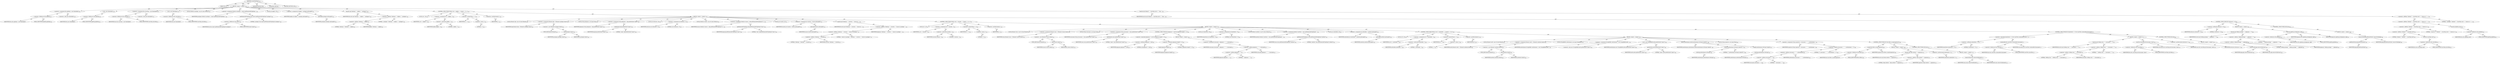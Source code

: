 digraph "createNodeMaps" {  
"111669149700" [label = <(METHOD,createNodeMaps)<SUB>135</SUB>> ]
"115964116993" [label = <(PARAM,this)<SUB>135</SUB>> ]
"25769803780" [label = <(BLOCK,&lt;empty&gt;,&lt;empty&gt;)<SUB>135</SUB>> ]
"30064771081" [label = <(&lt;operator&gt;.assignment,this.pkgMap = new Hashtable())<SUB>136</SUB>> ]
"30064771082" [label = <(&lt;operator&gt;.fieldAccess,this.pkgMap)<SUB>136</SUB>> ]
"68719476775" [label = <(IDENTIFIER,this,this.pkgMap = new Hashtable())> ]
"55834574852" [label = <(FIELD_IDENTIFIER,pkgMap,pkgMap)<SUB>136</SUB>> ]
"30064771083" [label = <(&lt;operator&gt;.alloc,new Hashtable())<SUB>136</SUB>> ]
"30064771084" [label = <(&lt;init&gt;,new Hashtable())<SUB>136</SUB>> ]
"30064771085" [label = <(&lt;operator&gt;.fieldAccess,this.pkgMap)<SUB>136</SUB>> ]
"68719476776" [label = <(IDENTIFIER,this,new Hashtable())> ]
"55834574853" [label = <(FIELD_IDENTIFIER,pkgMap,pkgMap)<SUB>136</SUB>> ]
"30064771086" [label = <(&lt;operator&gt;.assignment,this.classMap = new Hashtable())<SUB>137</SUB>> ]
"30064771087" [label = <(&lt;operator&gt;.fieldAccess,this.classMap)<SUB>137</SUB>> ]
"68719476777" [label = <(IDENTIFIER,this,this.classMap = new Hashtable())> ]
"55834574854" [label = <(FIELD_IDENTIFIER,classMap,classMap)<SUB>137</SUB>> ]
"30064771088" [label = <(&lt;operator&gt;.alloc,new Hashtable())<SUB>137</SUB>> ]
"30064771089" [label = <(&lt;init&gt;,new Hashtable())<SUB>137</SUB>> ]
"30064771090" [label = <(&lt;operator&gt;.fieldAccess,this.classMap)<SUB>137</SUB>> ]
"68719476778" [label = <(IDENTIFIER,this,new Hashtable())> ]
"55834574855" [label = <(FIELD_IDENTIFIER,classMap,classMap)<SUB>137</SUB>> ]
"94489280512" [label = <(LOCAL,NodeList packages: org.w3c.dom.NodeList)<SUB>140</SUB>> ]
"30064771091" [label = <(&lt;operator&gt;.assignment,NodeList packages = report.getElementsByTagName...)<SUB>140</SUB>> ]
"68719476779" [label = <(IDENTIFIER,packages,NodeList packages = report.getElementsByTagName...)<SUB>140</SUB>> ]
"30064771092" [label = <(getElementsByTagName,this.report.getElementsByTagName(&quot;package&quot;))<SUB>140</SUB>> ]
"30064771093" [label = <(&lt;operator&gt;.fieldAccess,this.report)<SUB>140</SUB>> ]
"68719476780" [label = <(IDENTIFIER,this,this.report.getElementsByTagName(&quot;package&quot;))> ]
"55834574856" [label = <(FIELD_IDENTIFIER,report,report)<SUB>140</SUB>> ]
"90194313217" [label = <(LITERAL,&quot;package&quot;,this.report.getElementsByTagName(&quot;package&quot;))<SUB>140</SUB>> ]
"94489280513" [label = <(LOCAL,int pkglen: int)<SUB>141</SUB>> ]
"30064771094" [label = <(&lt;operator&gt;.assignment,int pkglen = packages.getLength())<SUB>141</SUB>> ]
"68719476781" [label = <(IDENTIFIER,pkglen,int pkglen = packages.getLength())<SUB>141</SUB>> ]
"30064771095" [label = <(getLength,packages.getLength())<SUB>141</SUB>> ]
"68719476782" [label = <(IDENTIFIER,packages,packages.getLength())<SUB>141</SUB>> ]
"30064771096" [label = <(log,this.log(&quot;Indexing &quot; + pkglen + &quot; packages&quot;))<SUB>142</SUB>> ]
"68719476737" [label = <(IDENTIFIER,this,this.log(&quot;Indexing &quot; + pkglen + &quot; packages&quot;))<SUB>142</SUB>> ]
"30064771097" [label = <(&lt;operator&gt;.addition,&quot;Indexing &quot; + pkglen + &quot; packages&quot;)<SUB>142</SUB>> ]
"30064771098" [label = <(&lt;operator&gt;.addition,&quot;Indexing &quot; + pkglen)<SUB>142</SUB>> ]
"90194313218" [label = <(LITERAL,&quot;Indexing &quot;,&quot;Indexing &quot; + pkglen)<SUB>142</SUB>> ]
"68719476783" [label = <(IDENTIFIER,pkglen,&quot;Indexing &quot; + pkglen)<SUB>142</SUB>> ]
"90194313219" [label = <(LITERAL,&quot; packages&quot;,&quot;Indexing &quot; + pkglen + &quot; packages&quot;)<SUB>142</SUB>> ]
"47244640256" [label = <(CONTROL_STRUCTURE,FOR,for (int i = pkglen - 1; Some(i &gt; -1); i--))<SUB>143</SUB>> ]
"94489280514" [label = <(LOCAL,int i: int)<SUB>143</SUB>> ]
"30064771099" [label = <(&lt;operator&gt;.assignment,int i = pkglen - 1)<SUB>143</SUB>> ]
"68719476784" [label = <(IDENTIFIER,i,int i = pkglen - 1)<SUB>143</SUB>> ]
"30064771100" [label = <(&lt;operator&gt;.subtraction,pkglen - 1)<SUB>143</SUB>> ]
"68719476785" [label = <(IDENTIFIER,pkglen,pkglen - 1)<SUB>143</SUB>> ]
"90194313220" [label = <(LITERAL,1,pkglen - 1)<SUB>143</SUB>> ]
"30064771101" [label = <(&lt;operator&gt;.greaterThan,i &gt; -1)<SUB>143</SUB>> ]
"68719476786" [label = <(IDENTIFIER,i,i &gt; -1)<SUB>143</SUB>> ]
"30064771102" [label = <(&lt;operator&gt;.minus,-1)<SUB>143</SUB>> ]
"90194313221" [label = <(LITERAL,1,-1)<SUB>143</SUB>> ]
"30064771103" [label = <(&lt;operator&gt;.postDecrement,i--)<SUB>143</SUB>> ]
"68719476787" [label = <(IDENTIFIER,i,i--)<SUB>143</SUB>> ]
"25769803781" [label = <(BLOCK,&lt;empty&gt;,&lt;empty&gt;)<SUB>143</SUB>> ]
"94489280515" [label = <(LOCAL,Element pkg: org.w3c.dom.Element)<SUB>144</SUB>> ]
"30064771104" [label = <(&lt;operator&gt;.assignment,Element pkg = (Element) packages.item(i))<SUB>144</SUB>> ]
"68719476788" [label = <(IDENTIFIER,pkg,Element pkg = (Element) packages.item(i))<SUB>144</SUB>> ]
"30064771105" [label = <(&lt;operator&gt;.cast,(Element) packages.item(i))<SUB>144</SUB>> ]
"180388626432" [label = <(TYPE_REF,Element,Element)<SUB>144</SUB>> ]
"30064771106" [label = <(item,packages.item(i))<SUB>144</SUB>> ]
"68719476789" [label = <(IDENTIFIER,packages,packages.item(i))<SUB>144</SUB>> ]
"68719476790" [label = <(IDENTIFIER,i,packages.item(i))<SUB>144</SUB>> ]
"94489280516" [label = <(LOCAL,String pkgname: java.lang.String)<SUB>145</SUB>> ]
"30064771107" [label = <(&lt;operator&gt;.assignment,String pkgname = pkg.getAttribute(&quot;name&quot;))<SUB>145</SUB>> ]
"68719476791" [label = <(IDENTIFIER,pkgname,String pkgname = pkg.getAttribute(&quot;name&quot;))<SUB>145</SUB>> ]
"30064771108" [label = <(getAttribute,pkg.getAttribute(&quot;name&quot;))<SUB>145</SUB>> ]
"68719476792" [label = <(IDENTIFIER,pkg,pkg.getAttribute(&quot;name&quot;))<SUB>145</SUB>> ]
"90194313222" [label = <(LITERAL,&quot;name&quot;,pkg.getAttribute(&quot;name&quot;))<SUB>145</SUB>> ]
"94489280517" [label = <(LOCAL,int nbclasses: int)<SUB>147</SUB>> ]
"30064771109" [label = <(&lt;operator&gt;.assignment,int nbclasses = 0)<SUB>147</SUB>> ]
"68719476793" [label = <(IDENTIFIER,nbclasses,int nbclasses = 0)<SUB>147</SUB>> ]
"90194313223" [label = <(LITERAL,0,int nbclasses = 0)<SUB>147</SUB>> ]
"94489280518" [label = <(LOCAL,NodeList classes: org.w3c.dom.NodeList)<SUB>150</SUB>> ]
"30064771110" [label = <(&lt;operator&gt;.assignment,NodeList classes = pkg.getElementsByTagName(&quot;cl...)<SUB>150</SUB>> ]
"68719476794" [label = <(IDENTIFIER,classes,NodeList classes = pkg.getElementsByTagName(&quot;cl...)<SUB>150</SUB>> ]
"30064771111" [label = <(getElementsByTagName,pkg.getElementsByTagName(&quot;class&quot;))<SUB>150</SUB>> ]
"68719476795" [label = <(IDENTIFIER,pkg,pkg.getElementsByTagName(&quot;class&quot;))<SUB>150</SUB>> ]
"90194313224" [label = <(LITERAL,&quot;class&quot;,pkg.getElementsByTagName(&quot;class&quot;))<SUB>150</SUB>> ]
"94489280519" [label = <(LOCAL,int classlen: int)<SUB>151</SUB>> ]
"30064771112" [label = <(&lt;operator&gt;.assignment,int classlen = classes.getLength())<SUB>151</SUB>> ]
"68719476796" [label = <(IDENTIFIER,classlen,int classlen = classes.getLength())<SUB>151</SUB>> ]
"30064771113" [label = <(getLength,classes.getLength())<SUB>151</SUB>> ]
"68719476797" [label = <(IDENTIFIER,classes,classes.getLength())<SUB>151</SUB>> ]
"30064771114" [label = <(log,this.log(&quot;Indexing &quot; + classlen + &quot; classes in ...)<SUB>152</SUB>> ]
"68719476738" [label = <(IDENTIFIER,this,this.log(&quot;Indexing &quot; + classlen + &quot; classes in ...)<SUB>152</SUB>> ]
"30064771115" [label = <(&lt;operator&gt;.addition,&quot;Indexing &quot; + classlen + &quot; classes in package &quot;...)<SUB>152</SUB>> ]
"30064771116" [label = <(&lt;operator&gt;.addition,&quot;Indexing &quot; + classlen + &quot; classes in package &quot;)<SUB>152</SUB>> ]
"30064771117" [label = <(&lt;operator&gt;.addition,&quot;Indexing &quot; + classlen)<SUB>152</SUB>> ]
"90194313225" [label = <(LITERAL,&quot;Indexing &quot;,&quot;Indexing &quot; + classlen)<SUB>152</SUB>> ]
"68719476798" [label = <(IDENTIFIER,classlen,&quot;Indexing &quot; + classlen)<SUB>152</SUB>> ]
"90194313226" [label = <(LITERAL,&quot; classes in package &quot;,&quot;Indexing &quot; + classlen + &quot; classes in package &quot;)<SUB>152</SUB>> ]
"68719476799" [label = <(IDENTIFIER,pkgname,&quot;Indexing &quot; + classlen + &quot; classes in package &quot;...)<SUB>152</SUB>> ]
"47244640257" [label = <(CONTROL_STRUCTURE,FOR,for (int j = classlen - 1; Some(j &gt; -1); j--))<SUB>153</SUB>> ]
"94489280520" [label = <(LOCAL,int j: int)<SUB>153</SUB>> ]
"30064771118" [label = <(&lt;operator&gt;.assignment,int j = classlen - 1)<SUB>153</SUB>> ]
"68719476800" [label = <(IDENTIFIER,j,int j = classlen - 1)<SUB>153</SUB>> ]
"30064771119" [label = <(&lt;operator&gt;.subtraction,classlen - 1)<SUB>153</SUB>> ]
"68719476801" [label = <(IDENTIFIER,classlen,classlen - 1)<SUB>153</SUB>> ]
"90194313227" [label = <(LITERAL,1,classlen - 1)<SUB>153</SUB>> ]
"30064771120" [label = <(&lt;operator&gt;.greaterThan,j &gt; -1)<SUB>153</SUB>> ]
"68719476802" [label = <(IDENTIFIER,j,j &gt; -1)<SUB>153</SUB>> ]
"30064771121" [label = <(&lt;operator&gt;.minus,-1)<SUB>153</SUB>> ]
"90194313228" [label = <(LITERAL,1,-1)<SUB>153</SUB>> ]
"30064771122" [label = <(&lt;operator&gt;.postDecrement,j--)<SUB>153</SUB>> ]
"68719476803" [label = <(IDENTIFIER,j,j--)<SUB>153</SUB>> ]
"25769803782" [label = <(BLOCK,&lt;empty&gt;,&lt;empty&gt;)<SUB>153</SUB>> ]
"94489280521" [label = <(LOCAL,Element clazz: org.w3c.dom.Element)<SUB>154</SUB>> ]
"30064771123" [label = <(&lt;operator&gt;.assignment,Element clazz = (Element) classes.item(j))<SUB>154</SUB>> ]
"68719476804" [label = <(IDENTIFIER,clazz,Element clazz = (Element) classes.item(j))<SUB>154</SUB>> ]
"30064771124" [label = <(&lt;operator&gt;.cast,(Element) classes.item(j))<SUB>154</SUB>> ]
"180388626433" [label = <(TYPE_REF,Element,Element)<SUB>154</SUB>> ]
"30064771125" [label = <(item,classes.item(j))<SUB>154</SUB>> ]
"68719476805" [label = <(IDENTIFIER,classes,classes.item(j))<SUB>154</SUB>> ]
"68719476806" [label = <(IDENTIFIER,j,classes.item(j))<SUB>154</SUB>> ]
"94489280522" [label = <(LOCAL,String classname: java.lang.String)<SUB>155</SUB>> ]
"30064771126" [label = <(&lt;operator&gt;.assignment,String classname = clazz.getAttribute(&quot;name&quot;))<SUB>155</SUB>> ]
"68719476807" [label = <(IDENTIFIER,classname,String classname = clazz.getAttribute(&quot;name&quot;))<SUB>155</SUB>> ]
"30064771127" [label = <(getAttribute,clazz.getAttribute(&quot;name&quot;))<SUB>155</SUB>> ]
"68719476808" [label = <(IDENTIFIER,clazz,clazz.getAttribute(&quot;name&quot;))<SUB>155</SUB>> ]
"90194313229" [label = <(LITERAL,&quot;name&quot;,clazz.getAttribute(&quot;name&quot;))<SUB>155</SUB>> ]
"47244640258" [label = <(CONTROL_STRUCTURE,IF,if (pkgname != null &amp;&amp; pkgname.length() != 0))<SUB>156</SUB>> ]
"30064771128" [label = <(&lt;operator&gt;.logicalAnd,pkgname != null &amp;&amp; pkgname.length() != 0)<SUB>156</SUB>> ]
"30064771129" [label = <(&lt;operator&gt;.notEquals,pkgname != null)<SUB>156</SUB>> ]
"68719476809" [label = <(IDENTIFIER,pkgname,pkgname != null)<SUB>156</SUB>> ]
"90194313230" [label = <(LITERAL,null,pkgname != null)<SUB>156</SUB>> ]
"30064771130" [label = <(&lt;operator&gt;.notEquals,pkgname.length() != 0)<SUB>156</SUB>> ]
"30064771131" [label = <(length,pkgname.length())<SUB>156</SUB>> ]
"68719476810" [label = <(IDENTIFIER,pkgname,pkgname.length())<SUB>156</SUB>> ]
"90194313231" [label = <(LITERAL,0,pkgname.length() != 0)<SUB>156</SUB>> ]
"25769803783" [label = <(BLOCK,&lt;empty&gt;,&lt;empty&gt;)<SUB>156</SUB>> ]
"30064771132" [label = <(&lt;operator&gt;.assignment,classname = pkgname + &quot;.&quot; + classname)<SUB>157</SUB>> ]
"68719476811" [label = <(IDENTIFIER,classname,classname = pkgname + &quot;.&quot; + classname)<SUB>157</SUB>> ]
"30064771133" [label = <(&lt;operator&gt;.addition,pkgname + &quot;.&quot; + classname)<SUB>157</SUB>> ]
"30064771134" [label = <(&lt;operator&gt;.addition,pkgname + &quot;.&quot;)<SUB>157</SUB>> ]
"68719476812" [label = <(IDENTIFIER,pkgname,pkgname + &quot;.&quot;)<SUB>157</SUB>> ]
"90194313232" [label = <(LITERAL,&quot;.&quot;,pkgname + &quot;.&quot;)<SUB>157</SUB>> ]
"68719476813" [label = <(IDENTIFIER,classname,pkgname + &quot;.&quot; + classname)<SUB>157</SUB>> ]
"94489280523" [label = <(LOCAL,int nbmethods: int)<SUB>160</SUB>> ]
"30064771135" [label = <(&lt;operator&gt;.assignment,int nbmethods = 0)<SUB>160</SUB>> ]
"68719476814" [label = <(IDENTIFIER,nbmethods,int nbmethods = 0)<SUB>160</SUB>> ]
"90194313233" [label = <(LITERAL,0,int nbmethods = 0)<SUB>160</SUB>> ]
"94489280524" [label = <(LOCAL,NodeList methods: org.w3c.dom.NodeList)<SUB>161</SUB>> ]
"30064771136" [label = <(&lt;operator&gt;.assignment,NodeList methods = clazz.getElementsByTagName(&quot;...)<SUB>161</SUB>> ]
"68719476815" [label = <(IDENTIFIER,methods,NodeList methods = clazz.getElementsByTagName(&quot;...)<SUB>161</SUB>> ]
"30064771137" [label = <(getElementsByTagName,clazz.getElementsByTagName(&quot;method&quot;))<SUB>161</SUB>> ]
"68719476816" [label = <(IDENTIFIER,clazz,clazz.getElementsByTagName(&quot;method&quot;))<SUB>161</SUB>> ]
"90194313234" [label = <(LITERAL,&quot;method&quot;,clazz.getElementsByTagName(&quot;method&quot;))<SUB>161</SUB>> ]
"94489280525" [label = <(LOCAL,int methodlen: int)<SUB>162</SUB>> ]
"30064771138" [label = <(&lt;operator&gt;.assignment,int methodlen = methods.getLength())<SUB>162</SUB>> ]
"68719476817" [label = <(IDENTIFIER,methodlen,int methodlen = methods.getLength())<SUB>162</SUB>> ]
"30064771139" [label = <(getLength,methods.getLength())<SUB>162</SUB>> ]
"68719476818" [label = <(IDENTIFIER,methods,methods.getLength())<SUB>162</SUB>> ]
"47244640259" [label = <(CONTROL_STRUCTURE,FOR,for (int k = methodlen - 1; Some(k &gt; -1); k--))<SUB>163</SUB>> ]
"94489280526" [label = <(LOCAL,int k: int)<SUB>163</SUB>> ]
"30064771140" [label = <(&lt;operator&gt;.assignment,int k = methodlen - 1)<SUB>163</SUB>> ]
"68719476819" [label = <(IDENTIFIER,k,int k = methodlen - 1)<SUB>163</SUB>> ]
"30064771141" [label = <(&lt;operator&gt;.subtraction,methodlen - 1)<SUB>163</SUB>> ]
"68719476820" [label = <(IDENTIFIER,methodlen,methodlen - 1)<SUB>163</SUB>> ]
"90194313235" [label = <(LITERAL,1,methodlen - 1)<SUB>163</SUB>> ]
"30064771142" [label = <(&lt;operator&gt;.greaterThan,k &gt; -1)<SUB>163</SUB>> ]
"68719476821" [label = <(IDENTIFIER,k,k &gt; -1)<SUB>163</SUB>> ]
"30064771143" [label = <(&lt;operator&gt;.minus,-1)<SUB>163</SUB>> ]
"90194313236" [label = <(LITERAL,1,-1)<SUB>163</SUB>> ]
"30064771144" [label = <(&lt;operator&gt;.postDecrement,k--)<SUB>163</SUB>> ]
"68719476822" [label = <(IDENTIFIER,k,k--)<SUB>163</SUB>> ]
"25769803784" [label = <(BLOCK,&lt;empty&gt;,&lt;empty&gt;)<SUB>163</SUB>> ]
"94489280527" [label = <(LOCAL,Element meth: org.w3c.dom.Element)<SUB>164</SUB>> ]
"30064771145" [label = <(&lt;operator&gt;.assignment,Element meth = (Element) methods.item(k))<SUB>164</SUB>> ]
"68719476823" [label = <(IDENTIFIER,meth,Element meth = (Element) methods.item(k))<SUB>164</SUB>> ]
"30064771146" [label = <(&lt;operator&gt;.cast,(Element) methods.item(k))<SUB>164</SUB>> ]
"180388626434" [label = <(TYPE_REF,Element,Element)<SUB>164</SUB>> ]
"30064771147" [label = <(item,methods.item(k))<SUB>164</SUB>> ]
"68719476824" [label = <(IDENTIFIER,methods,methods.item(k))<SUB>164</SUB>> ]
"68719476825" [label = <(IDENTIFIER,k,methods.item(k))<SUB>164</SUB>> ]
"94489280528" [label = <(LOCAL,StringBuffer methodname: java.lang.StringBuffer)<SUB>165</SUB>> ]
"30064771148" [label = <(&lt;operator&gt;.assignment,StringBuffer methodname = new StringBuffer(meth...)<SUB>165</SUB>> ]
"68719476826" [label = <(IDENTIFIER,methodname,StringBuffer methodname = new StringBuffer(meth...)<SUB>165</SUB>> ]
"30064771149" [label = <(&lt;operator&gt;.alloc,new StringBuffer(meth.getAttribute(&quot;name&quot;)))<SUB>165</SUB>> ]
"30064771150" [label = <(&lt;init&gt;,new StringBuffer(meth.getAttribute(&quot;name&quot;)))<SUB>165</SUB>> ]
"68719476827" [label = <(IDENTIFIER,methodname,new StringBuffer(meth.getAttribute(&quot;name&quot;)))<SUB>165</SUB>> ]
"30064771151" [label = <(getAttribute,meth.getAttribute(&quot;name&quot;))<SUB>165</SUB>> ]
"68719476828" [label = <(IDENTIFIER,meth,meth.getAttribute(&quot;name&quot;))<SUB>165</SUB>> ]
"90194313237" [label = <(LITERAL,&quot;name&quot;,meth.getAttribute(&quot;name&quot;))<SUB>165</SUB>> ]
"30064771152" [label = <(delete,methodname.delete(methodname.toString().indexOf...)<SUB>166</SUB>> ]
"68719476829" [label = <(IDENTIFIER,methodname,methodname.delete(methodname.toString().indexOf...)<SUB>166</SUB>> ]
"30064771153" [label = <(indexOf,methodname.toString().indexOf(&quot;(&quot;))<SUB>166</SUB>> ]
"30064771154" [label = <(toString,methodname.toString())<SUB>166</SUB>> ]
"68719476830" [label = <(IDENTIFIER,methodname,methodname.toString())<SUB>166</SUB>> ]
"90194313238" [label = <(LITERAL,&quot;(&quot;,methodname.toString().indexOf(&quot;(&quot;))<SUB>166</SUB>> ]
"30064771155" [label = <(length,methodname.toString().length())<SUB>167</SUB>> ]
"30064771156" [label = <(toString,methodname.toString())<SUB>167</SUB>> ]
"68719476831" [label = <(IDENTIFIER,methodname,methodname.toString())<SUB>167</SUB>> ]
"94489280529" [label = <(LOCAL,String signature: java.lang.String)<SUB>168</SUB>> ]
"30064771157" [label = <(&lt;operator&gt;.assignment,String signature = classname + &quot;.&quot; + methodname...)<SUB>168</SUB>> ]
"68719476832" [label = <(IDENTIFIER,signature,String signature = classname + &quot;.&quot; + methodname...)<SUB>168</SUB>> ]
"30064771158" [label = <(&lt;operator&gt;.addition,classname + &quot;.&quot; + methodname + &quot;()&quot;)<SUB>168</SUB>> ]
"30064771159" [label = <(&lt;operator&gt;.addition,classname + &quot;.&quot; + methodname)<SUB>168</SUB>> ]
"30064771160" [label = <(&lt;operator&gt;.addition,classname + &quot;.&quot;)<SUB>168</SUB>> ]
"68719476833" [label = <(IDENTIFIER,classname,classname + &quot;.&quot;)<SUB>168</SUB>> ]
"90194313239" [label = <(LITERAL,&quot;.&quot;,classname + &quot;.&quot;)<SUB>168</SUB>> ]
"68719476834" [label = <(IDENTIFIER,methodname,classname + &quot;.&quot; + methodname)<SUB>168</SUB>> ]
"90194313240" [label = <(LITERAL,&quot;()&quot;,classname + &quot;.&quot; + methodname + &quot;()&quot;)<SUB>168</SUB>> ]
"47244640260" [label = <(CONTROL_STRUCTURE,IF,if (this.filters.accept(signature)))<SUB>169</SUB>> ]
"30064771161" [label = <(accept,this.filters.accept(signature))<SUB>169</SUB>> ]
"30064771162" [label = <(&lt;operator&gt;.fieldAccess,this.filters)<SUB>169</SUB>> ]
"68719476835" [label = <(IDENTIFIER,this,this.filters.accept(signature))> ]
"55834574857" [label = <(FIELD_IDENTIFIER,filters,filters)<SUB>169</SUB>> ]
"68719476836" [label = <(IDENTIFIER,signature,this.filters.accept(signature))<SUB>169</SUB>> ]
"25769803785" [label = <(BLOCK,&lt;empty&gt;,&lt;empty&gt;)<SUB>169</SUB>> ]
"30064771163" [label = <(log,this.log(&quot;kept method:&quot; + signature))<SUB>170</SUB>> ]
"68719476739" [label = <(IDENTIFIER,this,this.log(&quot;kept method:&quot; + signature))<SUB>170</SUB>> ]
"30064771164" [label = <(&lt;operator&gt;.addition,&quot;kept method:&quot; + signature)<SUB>170</SUB>> ]
"90194313241" [label = <(LITERAL,&quot;kept method:&quot;,&quot;kept method:&quot; + signature)<SUB>170</SUB>> ]
"68719476837" [label = <(IDENTIFIER,signature,&quot;kept method:&quot; + signature)<SUB>170</SUB>> ]
"30064771165" [label = <(&lt;operator&gt;.postIncrement,nbmethods++)<SUB>171</SUB>> ]
"68719476838" [label = <(IDENTIFIER,nbmethods,nbmethods++)<SUB>171</SUB>> ]
"47244640261" [label = <(CONTROL_STRUCTURE,ELSE,else)<SUB>172</SUB>> ]
"25769803786" [label = <(BLOCK,&lt;empty&gt;,&lt;empty&gt;)<SUB>172</SUB>> ]
"30064771166" [label = <(removeChild,clazz.removeChild(meth))<SUB>173</SUB>> ]
"68719476839" [label = <(IDENTIFIER,clazz,clazz.removeChild(meth))<SUB>173</SUB>> ]
"68719476840" [label = <(IDENTIFIER,meth,clazz.removeChild(meth))<SUB>173</SUB>> ]
"47244640262" [label = <(CONTROL_STRUCTURE,IF,if (nbmethods != 0 &amp;&amp; classFiles.containsKey(classname)))<SUB>177</SUB>> ]
"30064771167" [label = <(&lt;operator&gt;.logicalAnd,nbmethods != 0 &amp;&amp; classFiles.containsKey(classn...)<SUB>177</SUB>> ]
"30064771168" [label = <(&lt;operator&gt;.notEquals,nbmethods != 0)<SUB>177</SUB>> ]
"68719476841" [label = <(IDENTIFIER,nbmethods,nbmethods != 0)<SUB>177</SUB>> ]
"90194313242" [label = <(LITERAL,0,nbmethods != 0)<SUB>177</SUB>> ]
"30064771169" [label = <(containsKey,this.classFiles.containsKey(classname))<SUB>177</SUB>> ]
"30064771170" [label = <(&lt;operator&gt;.fieldAccess,this.classFiles)<SUB>177</SUB>> ]
"68719476842" [label = <(IDENTIFIER,this,this.classFiles.containsKey(classname))> ]
"55834574858" [label = <(FIELD_IDENTIFIER,classFiles,classFiles)<SUB>177</SUB>> ]
"68719476843" [label = <(IDENTIFIER,classname,this.classFiles.containsKey(classname))<SUB>177</SUB>> ]
"25769803787" [label = <(BLOCK,&lt;empty&gt;,&lt;empty&gt;)<SUB>177</SUB>> ]
"30064771171" [label = <(log,this.log(&quot;Adding class '&quot; + classname + &quot;'&quot;))<SUB>178</SUB>> ]
"68719476740" [label = <(IDENTIFIER,this,this.log(&quot;Adding class '&quot; + classname + &quot;'&quot;))<SUB>178</SUB>> ]
"30064771172" [label = <(&lt;operator&gt;.addition,&quot;Adding class '&quot; + classname + &quot;'&quot;)<SUB>178</SUB>> ]
"30064771173" [label = <(&lt;operator&gt;.addition,&quot;Adding class '&quot; + classname)<SUB>178</SUB>> ]
"90194313243" [label = <(LITERAL,&quot;Adding class '&quot;,&quot;Adding class '&quot; + classname)<SUB>178</SUB>> ]
"68719476844" [label = <(IDENTIFIER,classname,&quot;Adding class '&quot; + classname)<SUB>178</SUB>> ]
"90194313244" [label = <(LITERAL,&quot;'&quot;,&quot;Adding class '&quot; + classname + &quot;'&quot;)<SUB>178</SUB>> ]
"30064771174" [label = <(put,this.classMap.put(classname, clazz))<SUB>179</SUB>> ]
"30064771175" [label = <(&lt;operator&gt;.fieldAccess,this.classMap)<SUB>179</SUB>> ]
"68719476845" [label = <(IDENTIFIER,this,this.classMap.put(classname, clazz))> ]
"55834574859" [label = <(FIELD_IDENTIFIER,classMap,classMap)<SUB>179</SUB>> ]
"68719476846" [label = <(IDENTIFIER,classname,this.classMap.put(classname, clazz))<SUB>179</SUB>> ]
"68719476847" [label = <(IDENTIFIER,clazz,this.classMap.put(classname, clazz))<SUB>179</SUB>> ]
"30064771176" [label = <(&lt;operator&gt;.postIncrement,nbclasses++)<SUB>180</SUB>> ]
"68719476848" [label = <(IDENTIFIER,nbclasses,nbclasses++)<SUB>180</SUB>> ]
"47244640263" [label = <(CONTROL_STRUCTURE,ELSE,else)<SUB>181</SUB>> ]
"25769803788" [label = <(BLOCK,&lt;empty&gt;,&lt;empty&gt;)<SUB>181</SUB>> ]
"30064771177" [label = <(removeChild,pkg.removeChild(clazz))<SUB>182</SUB>> ]
"68719476849" [label = <(IDENTIFIER,pkg,pkg.removeChild(clazz))<SUB>182</SUB>> ]
"68719476850" [label = <(IDENTIFIER,clazz,pkg.removeChild(clazz))<SUB>182</SUB>> ]
"47244640264" [label = <(CONTROL_STRUCTURE,IF,if (nbclasses != 0))<SUB>185</SUB>> ]
"30064771178" [label = <(&lt;operator&gt;.notEquals,nbclasses != 0)<SUB>185</SUB>> ]
"68719476851" [label = <(IDENTIFIER,nbclasses,nbclasses != 0)<SUB>185</SUB>> ]
"90194313245" [label = <(LITERAL,0,nbclasses != 0)<SUB>185</SUB>> ]
"25769803789" [label = <(BLOCK,&lt;empty&gt;,&lt;empty&gt;)<SUB>185</SUB>> ]
"30064771179" [label = <(log,this.log(&quot;Adding package '&quot; + pkgname + &quot;'&quot;))<SUB>186</SUB>> ]
"68719476741" [label = <(IDENTIFIER,this,this.log(&quot;Adding package '&quot; + pkgname + &quot;'&quot;))<SUB>186</SUB>> ]
"30064771180" [label = <(&lt;operator&gt;.addition,&quot;Adding package '&quot; + pkgname + &quot;'&quot;)<SUB>186</SUB>> ]
"30064771181" [label = <(&lt;operator&gt;.addition,&quot;Adding package '&quot; + pkgname)<SUB>186</SUB>> ]
"90194313246" [label = <(LITERAL,&quot;Adding package '&quot;,&quot;Adding package '&quot; + pkgname)<SUB>186</SUB>> ]
"68719476852" [label = <(IDENTIFIER,pkgname,&quot;Adding package '&quot; + pkgname)<SUB>186</SUB>> ]
"90194313247" [label = <(LITERAL,&quot;'&quot;,&quot;Adding package '&quot; + pkgname + &quot;'&quot;)<SUB>186</SUB>> ]
"30064771182" [label = <(put,this.pkgMap.put(pkgname, pkg))<SUB>187</SUB>> ]
"30064771183" [label = <(&lt;operator&gt;.fieldAccess,this.pkgMap)<SUB>187</SUB>> ]
"68719476853" [label = <(IDENTIFIER,this,this.pkgMap.put(pkgname, pkg))> ]
"55834574860" [label = <(FIELD_IDENTIFIER,pkgMap,pkgMap)<SUB>187</SUB>> ]
"68719476854" [label = <(IDENTIFIER,pkgname,this.pkgMap.put(pkgname, pkg))<SUB>187</SUB>> ]
"68719476855" [label = <(IDENTIFIER,pkg,this.pkgMap.put(pkgname, pkg))<SUB>187</SUB>> ]
"47244640265" [label = <(CONTROL_STRUCTURE,ELSE,else)<SUB>188</SUB>> ]
"25769803790" [label = <(BLOCK,&lt;empty&gt;,&lt;empty&gt;)<SUB>188</SUB>> ]
"30064771184" [label = <(removeChild,pkg.getParentNode().removeChild(pkg))<SUB>189</SUB>> ]
"30064771185" [label = <(getParentNode,pkg.getParentNode())<SUB>189</SUB>> ]
"68719476856" [label = <(IDENTIFIER,pkg,pkg.getParentNode())<SUB>189</SUB>> ]
"68719476857" [label = <(IDENTIFIER,pkg,pkg.getParentNode().removeChild(pkg))<SUB>189</SUB>> ]
"30064771186" [label = <(log,this.log(&quot;Indexed &quot; + classMap.size() + &quot; class...)<SUB>192</SUB>> ]
"68719476742" [label = <(IDENTIFIER,this,this.log(&quot;Indexed &quot; + classMap.size() + &quot; class...)<SUB>192</SUB>> ]
"30064771187" [label = <(&lt;operator&gt;.addition,&quot;Indexed &quot; + classMap.size() + &quot; classes in &quot; +...)<SUB>192</SUB>> ]
"30064771188" [label = <(&lt;operator&gt;.addition,&quot;Indexed &quot; + classMap.size() + &quot; classes in &quot; +...)<SUB>192</SUB>> ]
"30064771189" [label = <(&lt;operator&gt;.addition,&quot;Indexed &quot; + classMap.size() + &quot; classes in &quot;)<SUB>192</SUB>> ]
"30064771190" [label = <(&lt;operator&gt;.addition,&quot;Indexed &quot; + classMap.size())<SUB>192</SUB>> ]
"90194313248" [label = <(LITERAL,&quot;Indexed &quot;,&quot;Indexed &quot; + classMap.size())<SUB>192</SUB>> ]
"30064771191" [label = <(size,this.classMap.size())<SUB>192</SUB>> ]
"30064771192" [label = <(&lt;operator&gt;.fieldAccess,this.classMap)<SUB>192</SUB>> ]
"68719476858" [label = <(IDENTIFIER,this,this.classMap.size())> ]
"55834574861" [label = <(FIELD_IDENTIFIER,classMap,classMap)<SUB>192</SUB>> ]
"90194313249" [label = <(LITERAL,&quot; classes in &quot;,&quot;Indexed &quot; + classMap.size() + &quot; classes in &quot;)<SUB>192</SUB>> ]
"30064771193" [label = <(size,this.pkgMap.size())<SUB>192</SUB>> ]
"30064771194" [label = <(&lt;operator&gt;.fieldAccess,this.pkgMap)<SUB>192</SUB>> ]
"68719476859" [label = <(IDENTIFIER,this,this.pkgMap.size())> ]
"55834574862" [label = <(FIELD_IDENTIFIER,pkgMap,pkgMap)<SUB>192</SUB>> ]
"90194313250" [label = <(LITERAL,&quot; packages&quot;,&quot;Indexed &quot; + classMap.size() + &quot; classes in &quot; +...)<SUB>192</SUB>> ]
"133143986192" [label = <(MODIFIER,PROTECTED)> ]
"133143986193" [label = <(MODIFIER,VIRTUAL)> ]
"128849018884" [label = <(METHOD_RETURN,void)<SUB>135</SUB>> ]
  "111669149700" -> "115964116993"  [ label = "AST: "] 
  "111669149700" -> "25769803780"  [ label = "AST: "] 
  "111669149700" -> "133143986192"  [ label = "AST: "] 
  "111669149700" -> "133143986193"  [ label = "AST: "] 
  "111669149700" -> "128849018884"  [ label = "AST: "] 
  "25769803780" -> "30064771081"  [ label = "AST: "] 
  "25769803780" -> "30064771084"  [ label = "AST: "] 
  "25769803780" -> "30064771086"  [ label = "AST: "] 
  "25769803780" -> "30064771089"  [ label = "AST: "] 
  "25769803780" -> "94489280512"  [ label = "AST: "] 
  "25769803780" -> "30064771091"  [ label = "AST: "] 
  "25769803780" -> "94489280513"  [ label = "AST: "] 
  "25769803780" -> "30064771094"  [ label = "AST: "] 
  "25769803780" -> "30064771096"  [ label = "AST: "] 
  "25769803780" -> "47244640256"  [ label = "AST: "] 
  "25769803780" -> "30064771186"  [ label = "AST: "] 
  "30064771081" -> "30064771082"  [ label = "AST: "] 
  "30064771081" -> "30064771083"  [ label = "AST: "] 
  "30064771082" -> "68719476775"  [ label = "AST: "] 
  "30064771082" -> "55834574852"  [ label = "AST: "] 
  "30064771084" -> "30064771085"  [ label = "AST: "] 
  "30064771085" -> "68719476776"  [ label = "AST: "] 
  "30064771085" -> "55834574853"  [ label = "AST: "] 
  "30064771086" -> "30064771087"  [ label = "AST: "] 
  "30064771086" -> "30064771088"  [ label = "AST: "] 
  "30064771087" -> "68719476777"  [ label = "AST: "] 
  "30064771087" -> "55834574854"  [ label = "AST: "] 
  "30064771089" -> "30064771090"  [ label = "AST: "] 
  "30064771090" -> "68719476778"  [ label = "AST: "] 
  "30064771090" -> "55834574855"  [ label = "AST: "] 
  "30064771091" -> "68719476779"  [ label = "AST: "] 
  "30064771091" -> "30064771092"  [ label = "AST: "] 
  "30064771092" -> "30064771093"  [ label = "AST: "] 
  "30064771092" -> "90194313217"  [ label = "AST: "] 
  "30064771093" -> "68719476780"  [ label = "AST: "] 
  "30064771093" -> "55834574856"  [ label = "AST: "] 
  "30064771094" -> "68719476781"  [ label = "AST: "] 
  "30064771094" -> "30064771095"  [ label = "AST: "] 
  "30064771095" -> "68719476782"  [ label = "AST: "] 
  "30064771096" -> "68719476737"  [ label = "AST: "] 
  "30064771096" -> "30064771097"  [ label = "AST: "] 
  "30064771097" -> "30064771098"  [ label = "AST: "] 
  "30064771097" -> "90194313219"  [ label = "AST: "] 
  "30064771098" -> "90194313218"  [ label = "AST: "] 
  "30064771098" -> "68719476783"  [ label = "AST: "] 
  "47244640256" -> "94489280514"  [ label = "AST: "] 
  "47244640256" -> "30064771099"  [ label = "AST: "] 
  "47244640256" -> "30064771101"  [ label = "AST: "] 
  "47244640256" -> "30064771103"  [ label = "AST: "] 
  "47244640256" -> "25769803781"  [ label = "AST: "] 
  "30064771099" -> "68719476784"  [ label = "AST: "] 
  "30064771099" -> "30064771100"  [ label = "AST: "] 
  "30064771100" -> "68719476785"  [ label = "AST: "] 
  "30064771100" -> "90194313220"  [ label = "AST: "] 
  "30064771101" -> "68719476786"  [ label = "AST: "] 
  "30064771101" -> "30064771102"  [ label = "AST: "] 
  "30064771102" -> "90194313221"  [ label = "AST: "] 
  "30064771103" -> "68719476787"  [ label = "AST: "] 
  "25769803781" -> "94489280515"  [ label = "AST: "] 
  "25769803781" -> "30064771104"  [ label = "AST: "] 
  "25769803781" -> "94489280516"  [ label = "AST: "] 
  "25769803781" -> "30064771107"  [ label = "AST: "] 
  "25769803781" -> "94489280517"  [ label = "AST: "] 
  "25769803781" -> "30064771109"  [ label = "AST: "] 
  "25769803781" -> "94489280518"  [ label = "AST: "] 
  "25769803781" -> "30064771110"  [ label = "AST: "] 
  "25769803781" -> "94489280519"  [ label = "AST: "] 
  "25769803781" -> "30064771112"  [ label = "AST: "] 
  "25769803781" -> "30064771114"  [ label = "AST: "] 
  "25769803781" -> "47244640257"  [ label = "AST: "] 
  "25769803781" -> "47244640264"  [ label = "AST: "] 
  "30064771104" -> "68719476788"  [ label = "AST: "] 
  "30064771104" -> "30064771105"  [ label = "AST: "] 
  "30064771105" -> "180388626432"  [ label = "AST: "] 
  "30064771105" -> "30064771106"  [ label = "AST: "] 
  "30064771106" -> "68719476789"  [ label = "AST: "] 
  "30064771106" -> "68719476790"  [ label = "AST: "] 
  "30064771107" -> "68719476791"  [ label = "AST: "] 
  "30064771107" -> "30064771108"  [ label = "AST: "] 
  "30064771108" -> "68719476792"  [ label = "AST: "] 
  "30064771108" -> "90194313222"  [ label = "AST: "] 
  "30064771109" -> "68719476793"  [ label = "AST: "] 
  "30064771109" -> "90194313223"  [ label = "AST: "] 
  "30064771110" -> "68719476794"  [ label = "AST: "] 
  "30064771110" -> "30064771111"  [ label = "AST: "] 
  "30064771111" -> "68719476795"  [ label = "AST: "] 
  "30064771111" -> "90194313224"  [ label = "AST: "] 
  "30064771112" -> "68719476796"  [ label = "AST: "] 
  "30064771112" -> "30064771113"  [ label = "AST: "] 
  "30064771113" -> "68719476797"  [ label = "AST: "] 
  "30064771114" -> "68719476738"  [ label = "AST: "] 
  "30064771114" -> "30064771115"  [ label = "AST: "] 
  "30064771115" -> "30064771116"  [ label = "AST: "] 
  "30064771115" -> "68719476799"  [ label = "AST: "] 
  "30064771116" -> "30064771117"  [ label = "AST: "] 
  "30064771116" -> "90194313226"  [ label = "AST: "] 
  "30064771117" -> "90194313225"  [ label = "AST: "] 
  "30064771117" -> "68719476798"  [ label = "AST: "] 
  "47244640257" -> "94489280520"  [ label = "AST: "] 
  "47244640257" -> "30064771118"  [ label = "AST: "] 
  "47244640257" -> "30064771120"  [ label = "AST: "] 
  "47244640257" -> "30064771122"  [ label = "AST: "] 
  "47244640257" -> "25769803782"  [ label = "AST: "] 
  "30064771118" -> "68719476800"  [ label = "AST: "] 
  "30064771118" -> "30064771119"  [ label = "AST: "] 
  "30064771119" -> "68719476801"  [ label = "AST: "] 
  "30064771119" -> "90194313227"  [ label = "AST: "] 
  "30064771120" -> "68719476802"  [ label = "AST: "] 
  "30064771120" -> "30064771121"  [ label = "AST: "] 
  "30064771121" -> "90194313228"  [ label = "AST: "] 
  "30064771122" -> "68719476803"  [ label = "AST: "] 
  "25769803782" -> "94489280521"  [ label = "AST: "] 
  "25769803782" -> "30064771123"  [ label = "AST: "] 
  "25769803782" -> "94489280522"  [ label = "AST: "] 
  "25769803782" -> "30064771126"  [ label = "AST: "] 
  "25769803782" -> "47244640258"  [ label = "AST: "] 
  "25769803782" -> "94489280523"  [ label = "AST: "] 
  "25769803782" -> "30064771135"  [ label = "AST: "] 
  "25769803782" -> "94489280524"  [ label = "AST: "] 
  "25769803782" -> "30064771136"  [ label = "AST: "] 
  "25769803782" -> "94489280525"  [ label = "AST: "] 
  "25769803782" -> "30064771138"  [ label = "AST: "] 
  "25769803782" -> "47244640259"  [ label = "AST: "] 
  "25769803782" -> "47244640262"  [ label = "AST: "] 
  "30064771123" -> "68719476804"  [ label = "AST: "] 
  "30064771123" -> "30064771124"  [ label = "AST: "] 
  "30064771124" -> "180388626433"  [ label = "AST: "] 
  "30064771124" -> "30064771125"  [ label = "AST: "] 
  "30064771125" -> "68719476805"  [ label = "AST: "] 
  "30064771125" -> "68719476806"  [ label = "AST: "] 
  "30064771126" -> "68719476807"  [ label = "AST: "] 
  "30064771126" -> "30064771127"  [ label = "AST: "] 
  "30064771127" -> "68719476808"  [ label = "AST: "] 
  "30064771127" -> "90194313229"  [ label = "AST: "] 
  "47244640258" -> "30064771128"  [ label = "AST: "] 
  "47244640258" -> "25769803783"  [ label = "AST: "] 
  "30064771128" -> "30064771129"  [ label = "AST: "] 
  "30064771128" -> "30064771130"  [ label = "AST: "] 
  "30064771129" -> "68719476809"  [ label = "AST: "] 
  "30064771129" -> "90194313230"  [ label = "AST: "] 
  "30064771130" -> "30064771131"  [ label = "AST: "] 
  "30064771130" -> "90194313231"  [ label = "AST: "] 
  "30064771131" -> "68719476810"  [ label = "AST: "] 
  "25769803783" -> "30064771132"  [ label = "AST: "] 
  "30064771132" -> "68719476811"  [ label = "AST: "] 
  "30064771132" -> "30064771133"  [ label = "AST: "] 
  "30064771133" -> "30064771134"  [ label = "AST: "] 
  "30064771133" -> "68719476813"  [ label = "AST: "] 
  "30064771134" -> "68719476812"  [ label = "AST: "] 
  "30064771134" -> "90194313232"  [ label = "AST: "] 
  "30064771135" -> "68719476814"  [ label = "AST: "] 
  "30064771135" -> "90194313233"  [ label = "AST: "] 
  "30064771136" -> "68719476815"  [ label = "AST: "] 
  "30064771136" -> "30064771137"  [ label = "AST: "] 
  "30064771137" -> "68719476816"  [ label = "AST: "] 
  "30064771137" -> "90194313234"  [ label = "AST: "] 
  "30064771138" -> "68719476817"  [ label = "AST: "] 
  "30064771138" -> "30064771139"  [ label = "AST: "] 
  "30064771139" -> "68719476818"  [ label = "AST: "] 
  "47244640259" -> "94489280526"  [ label = "AST: "] 
  "47244640259" -> "30064771140"  [ label = "AST: "] 
  "47244640259" -> "30064771142"  [ label = "AST: "] 
  "47244640259" -> "30064771144"  [ label = "AST: "] 
  "47244640259" -> "25769803784"  [ label = "AST: "] 
  "30064771140" -> "68719476819"  [ label = "AST: "] 
  "30064771140" -> "30064771141"  [ label = "AST: "] 
  "30064771141" -> "68719476820"  [ label = "AST: "] 
  "30064771141" -> "90194313235"  [ label = "AST: "] 
  "30064771142" -> "68719476821"  [ label = "AST: "] 
  "30064771142" -> "30064771143"  [ label = "AST: "] 
  "30064771143" -> "90194313236"  [ label = "AST: "] 
  "30064771144" -> "68719476822"  [ label = "AST: "] 
  "25769803784" -> "94489280527"  [ label = "AST: "] 
  "25769803784" -> "30064771145"  [ label = "AST: "] 
  "25769803784" -> "94489280528"  [ label = "AST: "] 
  "25769803784" -> "30064771148"  [ label = "AST: "] 
  "25769803784" -> "30064771150"  [ label = "AST: "] 
  "25769803784" -> "30064771152"  [ label = "AST: "] 
  "25769803784" -> "94489280529"  [ label = "AST: "] 
  "25769803784" -> "30064771157"  [ label = "AST: "] 
  "25769803784" -> "47244640260"  [ label = "AST: "] 
  "30064771145" -> "68719476823"  [ label = "AST: "] 
  "30064771145" -> "30064771146"  [ label = "AST: "] 
  "30064771146" -> "180388626434"  [ label = "AST: "] 
  "30064771146" -> "30064771147"  [ label = "AST: "] 
  "30064771147" -> "68719476824"  [ label = "AST: "] 
  "30064771147" -> "68719476825"  [ label = "AST: "] 
  "30064771148" -> "68719476826"  [ label = "AST: "] 
  "30064771148" -> "30064771149"  [ label = "AST: "] 
  "30064771150" -> "68719476827"  [ label = "AST: "] 
  "30064771150" -> "30064771151"  [ label = "AST: "] 
  "30064771151" -> "68719476828"  [ label = "AST: "] 
  "30064771151" -> "90194313237"  [ label = "AST: "] 
  "30064771152" -> "68719476829"  [ label = "AST: "] 
  "30064771152" -> "30064771153"  [ label = "AST: "] 
  "30064771152" -> "30064771155"  [ label = "AST: "] 
  "30064771153" -> "30064771154"  [ label = "AST: "] 
  "30064771153" -> "90194313238"  [ label = "AST: "] 
  "30064771154" -> "68719476830"  [ label = "AST: "] 
  "30064771155" -> "30064771156"  [ label = "AST: "] 
  "30064771156" -> "68719476831"  [ label = "AST: "] 
  "30064771157" -> "68719476832"  [ label = "AST: "] 
  "30064771157" -> "30064771158"  [ label = "AST: "] 
  "30064771158" -> "30064771159"  [ label = "AST: "] 
  "30064771158" -> "90194313240"  [ label = "AST: "] 
  "30064771159" -> "30064771160"  [ label = "AST: "] 
  "30064771159" -> "68719476834"  [ label = "AST: "] 
  "30064771160" -> "68719476833"  [ label = "AST: "] 
  "30064771160" -> "90194313239"  [ label = "AST: "] 
  "47244640260" -> "30064771161"  [ label = "AST: "] 
  "47244640260" -> "25769803785"  [ label = "AST: "] 
  "47244640260" -> "47244640261"  [ label = "AST: "] 
  "30064771161" -> "30064771162"  [ label = "AST: "] 
  "30064771161" -> "68719476836"  [ label = "AST: "] 
  "30064771162" -> "68719476835"  [ label = "AST: "] 
  "30064771162" -> "55834574857"  [ label = "AST: "] 
  "25769803785" -> "30064771163"  [ label = "AST: "] 
  "25769803785" -> "30064771165"  [ label = "AST: "] 
  "30064771163" -> "68719476739"  [ label = "AST: "] 
  "30064771163" -> "30064771164"  [ label = "AST: "] 
  "30064771164" -> "90194313241"  [ label = "AST: "] 
  "30064771164" -> "68719476837"  [ label = "AST: "] 
  "30064771165" -> "68719476838"  [ label = "AST: "] 
  "47244640261" -> "25769803786"  [ label = "AST: "] 
  "25769803786" -> "30064771166"  [ label = "AST: "] 
  "30064771166" -> "68719476839"  [ label = "AST: "] 
  "30064771166" -> "68719476840"  [ label = "AST: "] 
  "47244640262" -> "30064771167"  [ label = "AST: "] 
  "47244640262" -> "25769803787"  [ label = "AST: "] 
  "47244640262" -> "47244640263"  [ label = "AST: "] 
  "30064771167" -> "30064771168"  [ label = "AST: "] 
  "30064771167" -> "30064771169"  [ label = "AST: "] 
  "30064771168" -> "68719476841"  [ label = "AST: "] 
  "30064771168" -> "90194313242"  [ label = "AST: "] 
  "30064771169" -> "30064771170"  [ label = "AST: "] 
  "30064771169" -> "68719476843"  [ label = "AST: "] 
  "30064771170" -> "68719476842"  [ label = "AST: "] 
  "30064771170" -> "55834574858"  [ label = "AST: "] 
  "25769803787" -> "30064771171"  [ label = "AST: "] 
  "25769803787" -> "30064771174"  [ label = "AST: "] 
  "25769803787" -> "30064771176"  [ label = "AST: "] 
  "30064771171" -> "68719476740"  [ label = "AST: "] 
  "30064771171" -> "30064771172"  [ label = "AST: "] 
  "30064771172" -> "30064771173"  [ label = "AST: "] 
  "30064771172" -> "90194313244"  [ label = "AST: "] 
  "30064771173" -> "90194313243"  [ label = "AST: "] 
  "30064771173" -> "68719476844"  [ label = "AST: "] 
  "30064771174" -> "30064771175"  [ label = "AST: "] 
  "30064771174" -> "68719476846"  [ label = "AST: "] 
  "30064771174" -> "68719476847"  [ label = "AST: "] 
  "30064771175" -> "68719476845"  [ label = "AST: "] 
  "30064771175" -> "55834574859"  [ label = "AST: "] 
  "30064771176" -> "68719476848"  [ label = "AST: "] 
  "47244640263" -> "25769803788"  [ label = "AST: "] 
  "25769803788" -> "30064771177"  [ label = "AST: "] 
  "30064771177" -> "68719476849"  [ label = "AST: "] 
  "30064771177" -> "68719476850"  [ label = "AST: "] 
  "47244640264" -> "30064771178"  [ label = "AST: "] 
  "47244640264" -> "25769803789"  [ label = "AST: "] 
  "47244640264" -> "47244640265"  [ label = "AST: "] 
  "30064771178" -> "68719476851"  [ label = "AST: "] 
  "30064771178" -> "90194313245"  [ label = "AST: "] 
  "25769803789" -> "30064771179"  [ label = "AST: "] 
  "25769803789" -> "30064771182"  [ label = "AST: "] 
  "30064771179" -> "68719476741"  [ label = "AST: "] 
  "30064771179" -> "30064771180"  [ label = "AST: "] 
  "30064771180" -> "30064771181"  [ label = "AST: "] 
  "30064771180" -> "90194313247"  [ label = "AST: "] 
  "30064771181" -> "90194313246"  [ label = "AST: "] 
  "30064771181" -> "68719476852"  [ label = "AST: "] 
  "30064771182" -> "30064771183"  [ label = "AST: "] 
  "30064771182" -> "68719476854"  [ label = "AST: "] 
  "30064771182" -> "68719476855"  [ label = "AST: "] 
  "30064771183" -> "68719476853"  [ label = "AST: "] 
  "30064771183" -> "55834574860"  [ label = "AST: "] 
  "47244640265" -> "25769803790"  [ label = "AST: "] 
  "25769803790" -> "30064771184"  [ label = "AST: "] 
  "30064771184" -> "30064771185"  [ label = "AST: "] 
  "30064771184" -> "68719476857"  [ label = "AST: "] 
  "30064771185" -> "68719476856"  [ label = "AST: "] 
  "30064771186" -> "68719476742"  [ label = "AST: "] 
  "30064771186" -> "30064771187"  [ label = "AST: "] 
  "30064771187" -> "30064771188"  [ label = "AST: "] 
  "30064771187" -> "90194313250"  [ label = "AST: "] 
  "30064771188" -> "30064771189"  [ label = "AST: "] 
  "30064771188" -> "30064771193"  [ label = "AST: "] 
  "30064771189" -> "30064771190"  [ label = "AST: "] 
  "30064771189" -> "90194313249"  [ label = "AST: "] 
  "30064771190" -> "90194313248"  [ label = "AST: "] 
  "30064771190" -> "30064771191"  [ label = "AST: "] 
  "30064771191" -> "30064771192"  [ label = "AST: "] 
  "30064771192" -> "68719476858"  [ label = "AST: "] 
  "30064771192" -> "55834574861"  [ label = "AST: "] 
  "30064771193" -> "30064771194"  [ label = "AST: "] 
  "30064771194" -> "68719476859"  [ label = "AST: "] 
  "30064771194" -> "55834574862"  [ label = "AST: "] 
  "111669149700" -> "115964116993"  [ label = "DDG: "] 
}
